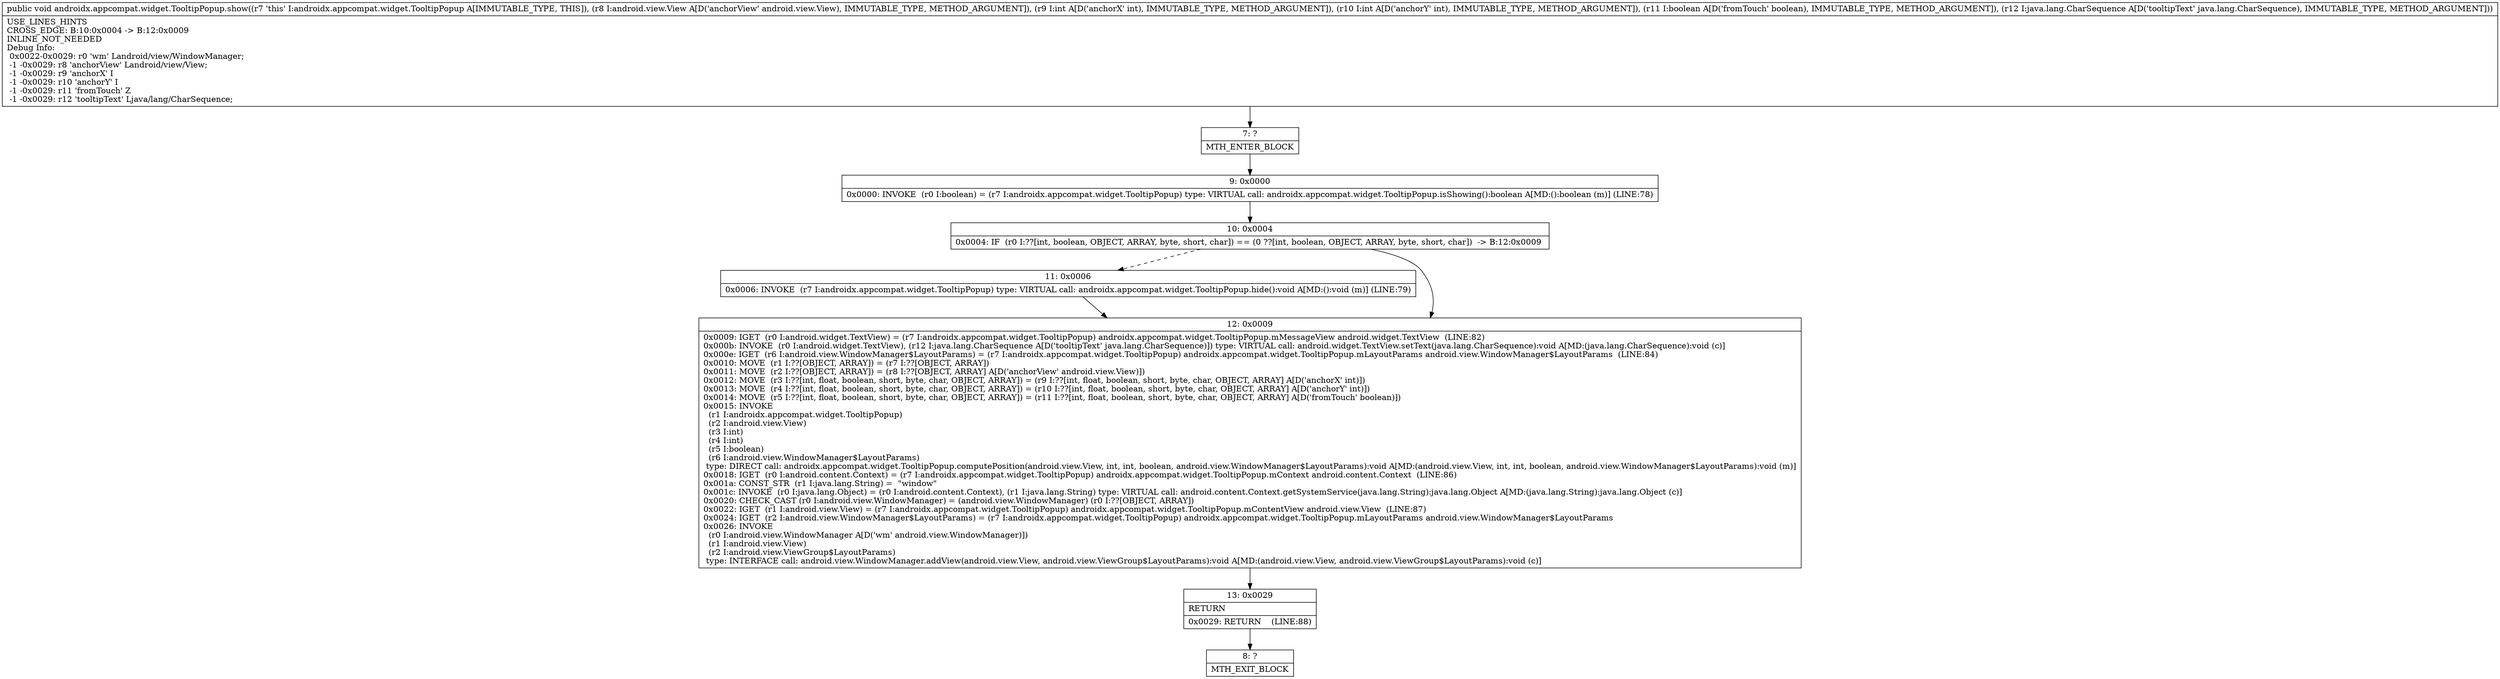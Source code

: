 digraph "CFG forandroidx.appcompat.widget.TooltipPopup.show(Landroid\/view\/View;IIZLjava\/lang\/CharSequence;)V" {
Node_7 [shape=record,label="{7\:\ ?|MTH_ENTER_BLOCK\l}"];
Node_9 [shape=record,label="{9\:\ 0x0000|0x0000: INVOKE  (r0 I:boolean) = (r7 I:androidx.appcompat.widget.TooltipPopup) type: VIRTUAL call: androidx.appcompat.widget.TooltipPopup.isShowing():boolean A[MD:():boolean (m)] (LINE:78)\l}"];
Node_10 [shape=record,label="{10\:\ 0x0004|0x0004: IF  (r0 I:??[int, boolean, OBJECT, ARRAY, byte, short, char]) == (0 ??[int, boolean, OBJECT, ARRAY, byte, short, char])  \-\> B:12:0x0009 \l}"];
Node_11 [shape=record,label="{11\:\ 0x0006|0x0006: INVOKE  (r7 I:androidx.appcompat.widget.TooltipPopup) type: VIRTUAL call: androidx.appcompat.widget.TooltipPopup.hide():void A[MD:():void (m)] (LINE:79)\l}"];
Node_12 [shape=record,label="{12\:\ 0x0009|0x0009: IGET  (r0 I:android.widget.TextView) = (r7 I:androidx.appcompat.widget.TooltipPopup) androidx.appcompat.widget.TooltipPopup.mMessageView android.widget.TextView  (LINE:82)\l0x000b: INVOKE  (r0 I:android.widget.TextView), (r12 I:java.lang.CharSequence A[D('tooltipText' java.lang.CharSequence)]) type: VIRTUAL call: android.widget.TextView.setText(java.lang.CharSequence):void A[MD:(java.lang.CharSequence):void (c)]\l0x000e: IGET  (r6 I:android.view.WindowManager$LayoutParams) = (r7 I:androidx.appcompat.widget.TooltipPopup) androidx.appcompat.widget.TooltipPopup.mLayoutParams android.view.WindowManager$LayoutParams  (LINE:84)\l0x0010: MOVE  (r1 I:??[OBJECT, ARRAY]) = (r7 I:??[OBJECT, ARRAY]) \l0x0011: MOVE  (r2 I:??[OBJECT, ARRAY]) = (r8 I:??[OBJECT, ARRAY] A[D('anchorView' android.view.View)]) \l0x0012: MOVE  (r3 I:??[int, float, boolean, short, byte, char, OBJECT, ARRAY]) = (r9 I:??[int, float, boolean, short, byte, char, OBJECT, ARRAY] A[D('anchorX' int)]) \l0x0013: MOVE  (r4 I:??[int, float, boolean, short, byte, char, OBJECT, ARRAY]) = (r10 I:??[int, float, boolean, short, byte, char, OBJECT, ARRAY] A[D('anchorY' int)]) \l0x0014: MOVE  (r5 I:??[int, float, boolean, short, byte, char, OBJECT, ARRAY]) = (r11 I:??[int, float, boolean, short, byte, char, OBJECT, ARRAY] A[D('fromTouch' boolean)]) \l0x0015: INVOKE  \l  (r1 I:androidx.appcompat.widget.TooltipPopup)\l  (r2 I:android.view.View)\l  (r3 I:int)\l  (r4 I:int)\l  (r5 I:boolean)\l  (r6 I:android.view.WindowManager$LayoutParams)\l type: DIRECT call: androidx.appcompat.widget.TooltipPopup.computePosition(android.view.View, int, int, boolean, android.view.WindowManager$LayoutParams):void A[MD:(android.view.View, int, int, boolean, android.view.WindowManager$LayoutParams):void (m)]\l0x0018: IGET  (r0 I:android.content.Context) = (r7 I:androidx.appcompat.widget.TooltipPopup) androidx.appcompat.widget.TooltipPopup.mContext android.content.Context  (LINE:86)\l0x001a: CONST_STR  (r1 I:java.lang.String) =  \"window\" \l0x001c: INVOKE  (r0 I:java.lang.Object) = (r0 I:android.content.Context), (r1 I:java.lang.String) type: VIRTUAL call: android.content.Context.getSystemService(java.lang.String):java.lang.Object A[MD:(java.lang.String):java.lang.Object (c)]\l0x0020: CHECK_CAST (r0 I:android.view.WindowManager) = (android.view.WindowManager) (r0 I:??[OBJECT, ARRAY]) \l0x0022: IGET  (r1 I:android.view.View) = (r7 I:androidx.appcompat.widget.TooltipPopup) androidx.appcompat.widget.TooltipPopup.mContentView android.view.View  (LINE:87)\l0x0024: IGET  (r2 I:android.view.WindowManager$LayoutParams) = (r7 I:androidx.appcompat.widget.TooltipPopup) androidx.appcompat.widget.TooltipPopup.mLayoutParams android.view.WindowManager$LayoutParams \l0x0026: INVOKE  \l  (r0 I:android.view.WindowManager A[D('wm' android.view.WindowManager)])\l  (r1 I:android.view.View)\l  (r2 I:android.view.ViewGroup$LayoutParams)\l type: INTERFACE call: android.view.WindowManager.addView(android.view.View, android.view.ViewGroup$LayoutParams):void A[MD:(android.view.View, android.view.ViewGroup$LayoutParams):void (c)]\l}"];
Node_13 [shape=record,label="{13\:\ 0x0029|RETURN\l|0x0029: RETURN    (LINE:88)\l}"];
Node_8 [shape=record,label="{8\:\ ?|MTH_EXIT_BLOCK\l}"];
MethodNode[shape=record,label="{public void androidx.appcompat.widget.TooltipPopup.show((r7 'this' I:androidx.appcompat.widget.TooltipPopup A[IMMUTABLE_TYPE, THIS]), (r8 I:android.view.View A[D('anchorView' android.view.View), IMMUTABLE_TYPE, METHOD_ARGUMENT]), (r9 I:int A[D('anchorX' int), IMMUTABLE_TYPE, METHOD_ARGUMENT]), (r10 I:int A[D('anchorY' int), IMMUTABLE_TYPE, METHOD_ARGUMENT]), (r11 I:boolean A[D('fromTouch' boolean), IMMUTABLE_TYPE, METHOD_ARGUMENT]), (r12 I:java.lang.CharSequence A[D('tooltipText' java.lang.CharSequence), IMMUTABLE_TYPE, METHOD_ARGUMENT]))  | USE_LINES_HINTS\lCROSS_EDGE: B:10:0x0004 \-\> B:12:0x0009\lINLINE_NOT_NEEDED\lDebug Info:\l  0x0022\-0x0029: r0 'wm' Landroid\/view\/WindowManager;\l  \-1 \-0x0029: r8 'anchorView' Landroid\/view\/View;\l  \-1 \-0x0029: r9 'anchorX' I\l  \-1 \-0x0029: r10 'anchorY' I\l  \-1 \-0x0029: r11 'fromTouch' Z\l  \-1 \-0x0029: r12 'tooltipText' Ljava\/lang\/CharSequence;\l}"];
MethodNode -> Node_7;Node_7 -> Node_9;
Node_9 -> Node_10;
Node_10 -> Node_11[style=dashed];
Node_10 -> Node_12;
Node_11 -> Node_12;
Node_12 -> Node_13;
Node_13 -> Node_8;
}

